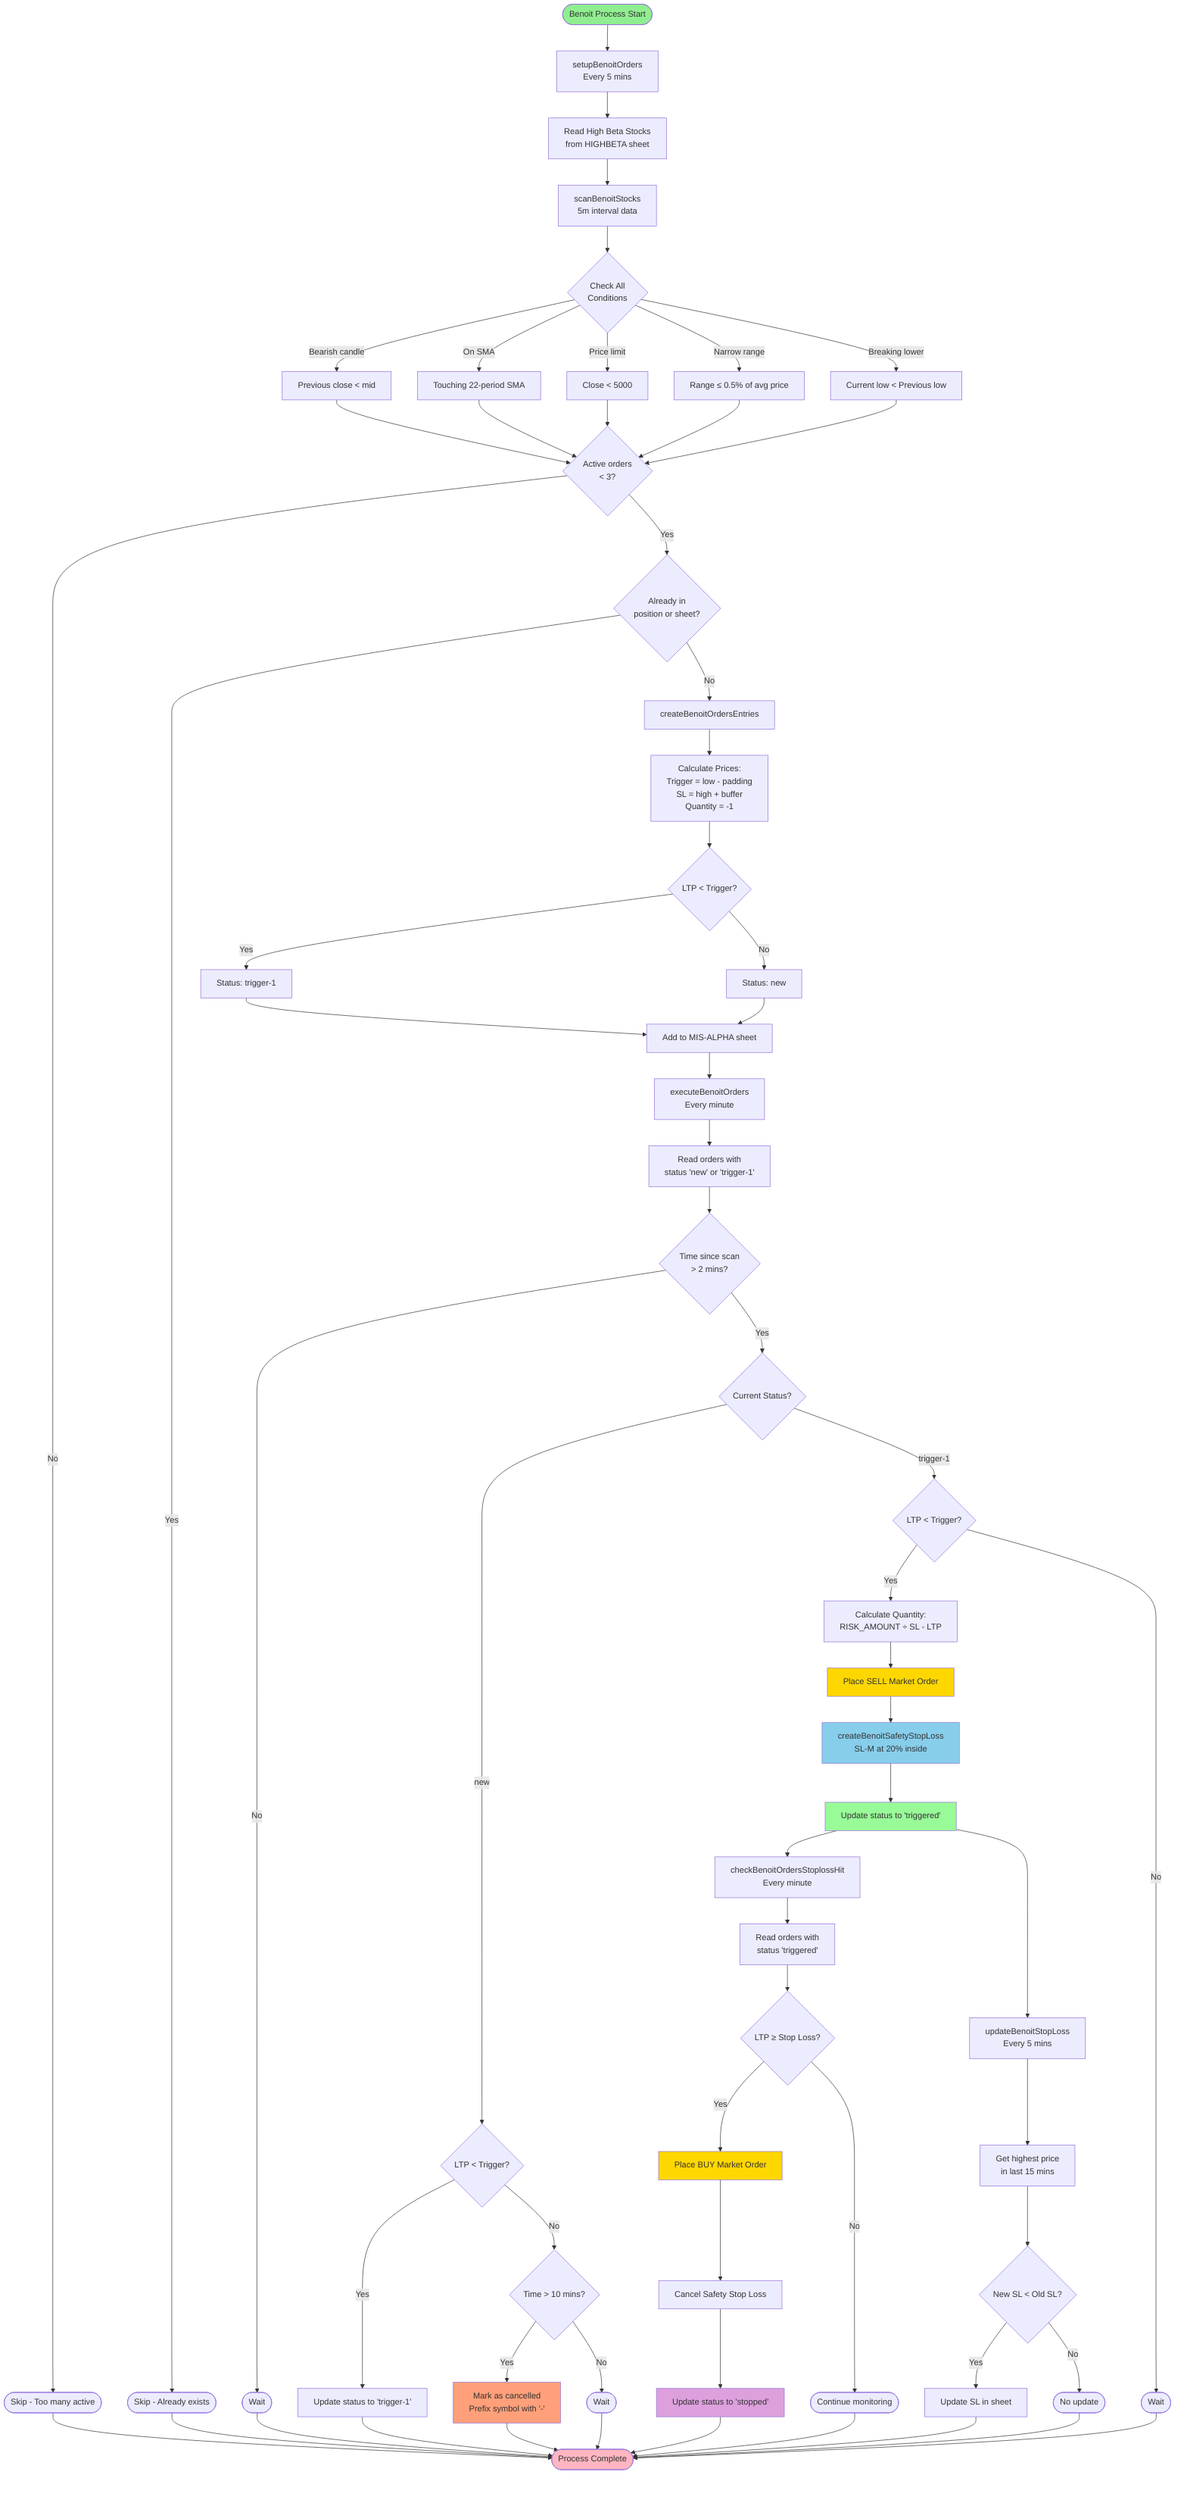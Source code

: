 graph TD
    Start([Benoit Process Start]) --> Setup[setupBenoitOrders<br/>Every 5 mins]
    
    Setup --> ReadStocks[Read High Beta Stocks<br/>from HIGHBETA sheet]
    ReadStocks --> ScanStocks[scanBenoitStocks<br/>5m interval data]
    
    ScanStocks --> Conditions{Check All<br/>Conditions}
    Conditions -->|Bearish candle| Cond1[Previous close < mid]
    Conditions -->|On SMA| Cond2[Touching 22-period SMA]
    Conditions -->|Price limit| Cond3[Close < 5000]
    Conditions -->|Narrow range| Cond4[Range ≤ 0.5% of avg price]
    Conditions -->|Breaking lower| Cond5[Current low < Previous low]
    
    Cond1 & Cond2 & Cond3 & Cond4 & Cond5 --> CheckLimit{Active orders<br/> < 3?}
    
    CheckLimit -->|No| Stop1([Skip - Too many active])
    CheckLimit -->|Yes| CheckExists{Already in<br/>position or sheet?}
    
    CheckExists -->|Yes| Stop2([Skip - Already exists])
    CheckExists -->|No| CreateEntry[createBenoitOrdersEntries]
    
    CreateEntry --> CalcPrices[Calculate Prices:<br/>Trigger = low - padding<br/>SL = high + buffer<br/>Quantity = -1]
    CalcPrices --> CheckLTP{LTP < Trigger?}
    
    CheckLTP -->|Yes| Status1[Status: trigger-1]
    CheckLTP -->|No| Status2[Status: new]
    
    Status1 & Status2 --> AddSheet[Add to MIS-ALPHA sheet]
    
    AddSheet --> Execute[executeBenoitOrders<br/>Every minute]
    
    Execute --> ReadOrders[Read orders with<br/>status 'new' or 'trigger-1']
    ReadOrders --> CheckTime{Time since scan<br/> > 2 mins?}
    
    CheckTime -->|No| Wait1([Wait])
    CheckTime -->|Yes| CheckStatus{Current Status?}
    
    CheckStatus -->|new| CheckTrigger1{LTP < Trigger?}
    CheckStatus -->|trigger-1| CheckTrigger2{LTP < Trigger?}
    
    CheckTrigger1 -->|Yes| UpdateTrigger1[Update status to 'trigger-1']
    CheckTrigger1 -->|No| CheckCancel{Time > 10 mins?}
    
    CheckTrigger2 -->|Yes| CalcQty[Calculate Quantity:<br/>RISK_AMOUNT ÷ SL - LTP]
    CheckTrigger2 -->|No| Wait2([Wait])
    
    CalcQty --> PlaceOrder[Place SELL Market Order]
    PlaceOrder --> CreateSafety[createBenoitSafetyStopLoss<br/>SL-M at 20% inside]
    CreateSafety --> UpdateTriggered[Update status to 'triggered']
    
    CheckCancel -->|Yes| CancelOrder[Mark as cancelled<br/>Prefix symbol with '-']
    CheckCancel -->|No| Wait3([Wait])
    
    UpdateTriggered --> Monitor[checkBenoitOrdersStoplossHit<br/>Every minute]
    
    Monitor --> ReadTriggered[Read orders with<br/>status 'triggered']
    ReadTriggered --> CheckSL{LTP ≥ Stop Loss?}
    
    CheckSL -->|Yes| ExitOrder[Place BUY Market Order]
    CheckSL -->|No| Continue1([Continue monitoring])
    
    ExitOrder --> CancelSafety[Cancel Safety Stop Loss]
    CancelSafety --> UpdateStopped[Update status to 'stopped']
    
    UpdateTriggered --> UpdateSL[updateBenoitStopLoss<br/>Every 5 mins]
    
    UpdateSL --> GetExtreme[Get highest price<br/>in last 15 mins]
    GetExtreme --> CheckBetter{New SL < Old SL?}
    
    CheckBetter -->|Yes| UpdateSheet[Update SL in sheet]
    CheckBetter -->|No| Continue2([No update])
    
    UpdateStopped --> End([Process Complete])
    UpdateSheet --> End
    Continue1 --> End
    Continue2 --> End
    Wait1 --> End
    Wait2 --> End
    Wait3 --> End
    Stop1 --> End
    Stop2 --> End
    CancelOrder --> End
    UpdateTrigger1 --> End
    
    style Start fill:#90EE90
    style End fill:#FFB6C1
    style PlaceOrder fill:#FFD700
    style ExitOrder fill:#FFD700
    style CreateSafety fill:#87CEEB
    style CancelOrder fill:#FFA07A
    style UpdateTriggered fill:#98FB98
    style UpdateStopped fill:#DDA0DD